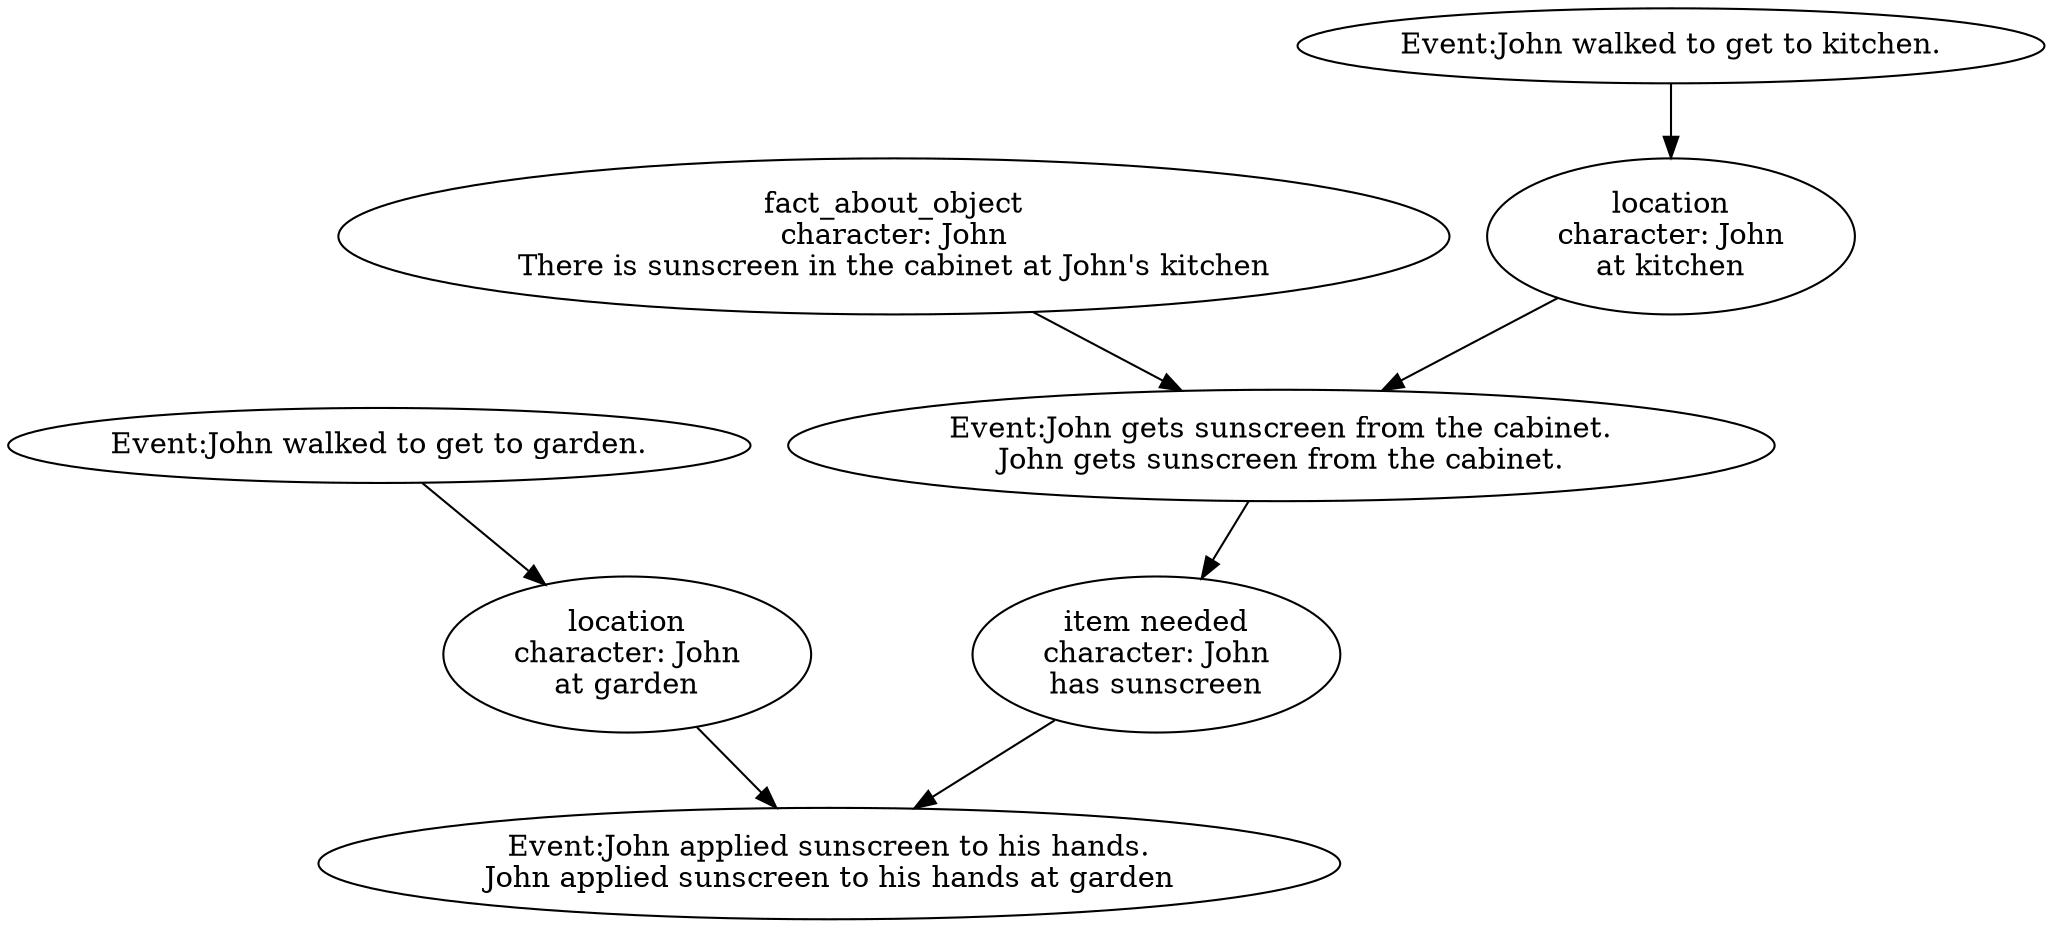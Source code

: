// myplan
digraph {
	0 [label="Event:John applied sunscreen to his hands.
John applied sunscreen to his hands at garden"]
	1 [label="Event:John walked to get to garden."]
	2 [label="location
character: John
at garden"]
	3 [label="Event:John gets sunscreen from the cabinet.
John gets sunscreen from the cabinet."]
	4 [label="item needed
character: John
has sunscreen"]
	5 [label="fact_about_object
character: John
There is sunscreen in the cabinet at John's kitchen"]
	6 [label="Event:John walked to get to kitchen."]
	7 [label="location
character: John
at kitchen"]
	1 -> 2
	2 -> 0
	3 -> 4
	4 -> 0
	5 -> 3
	6 -> 7
	7 -> 3
}
